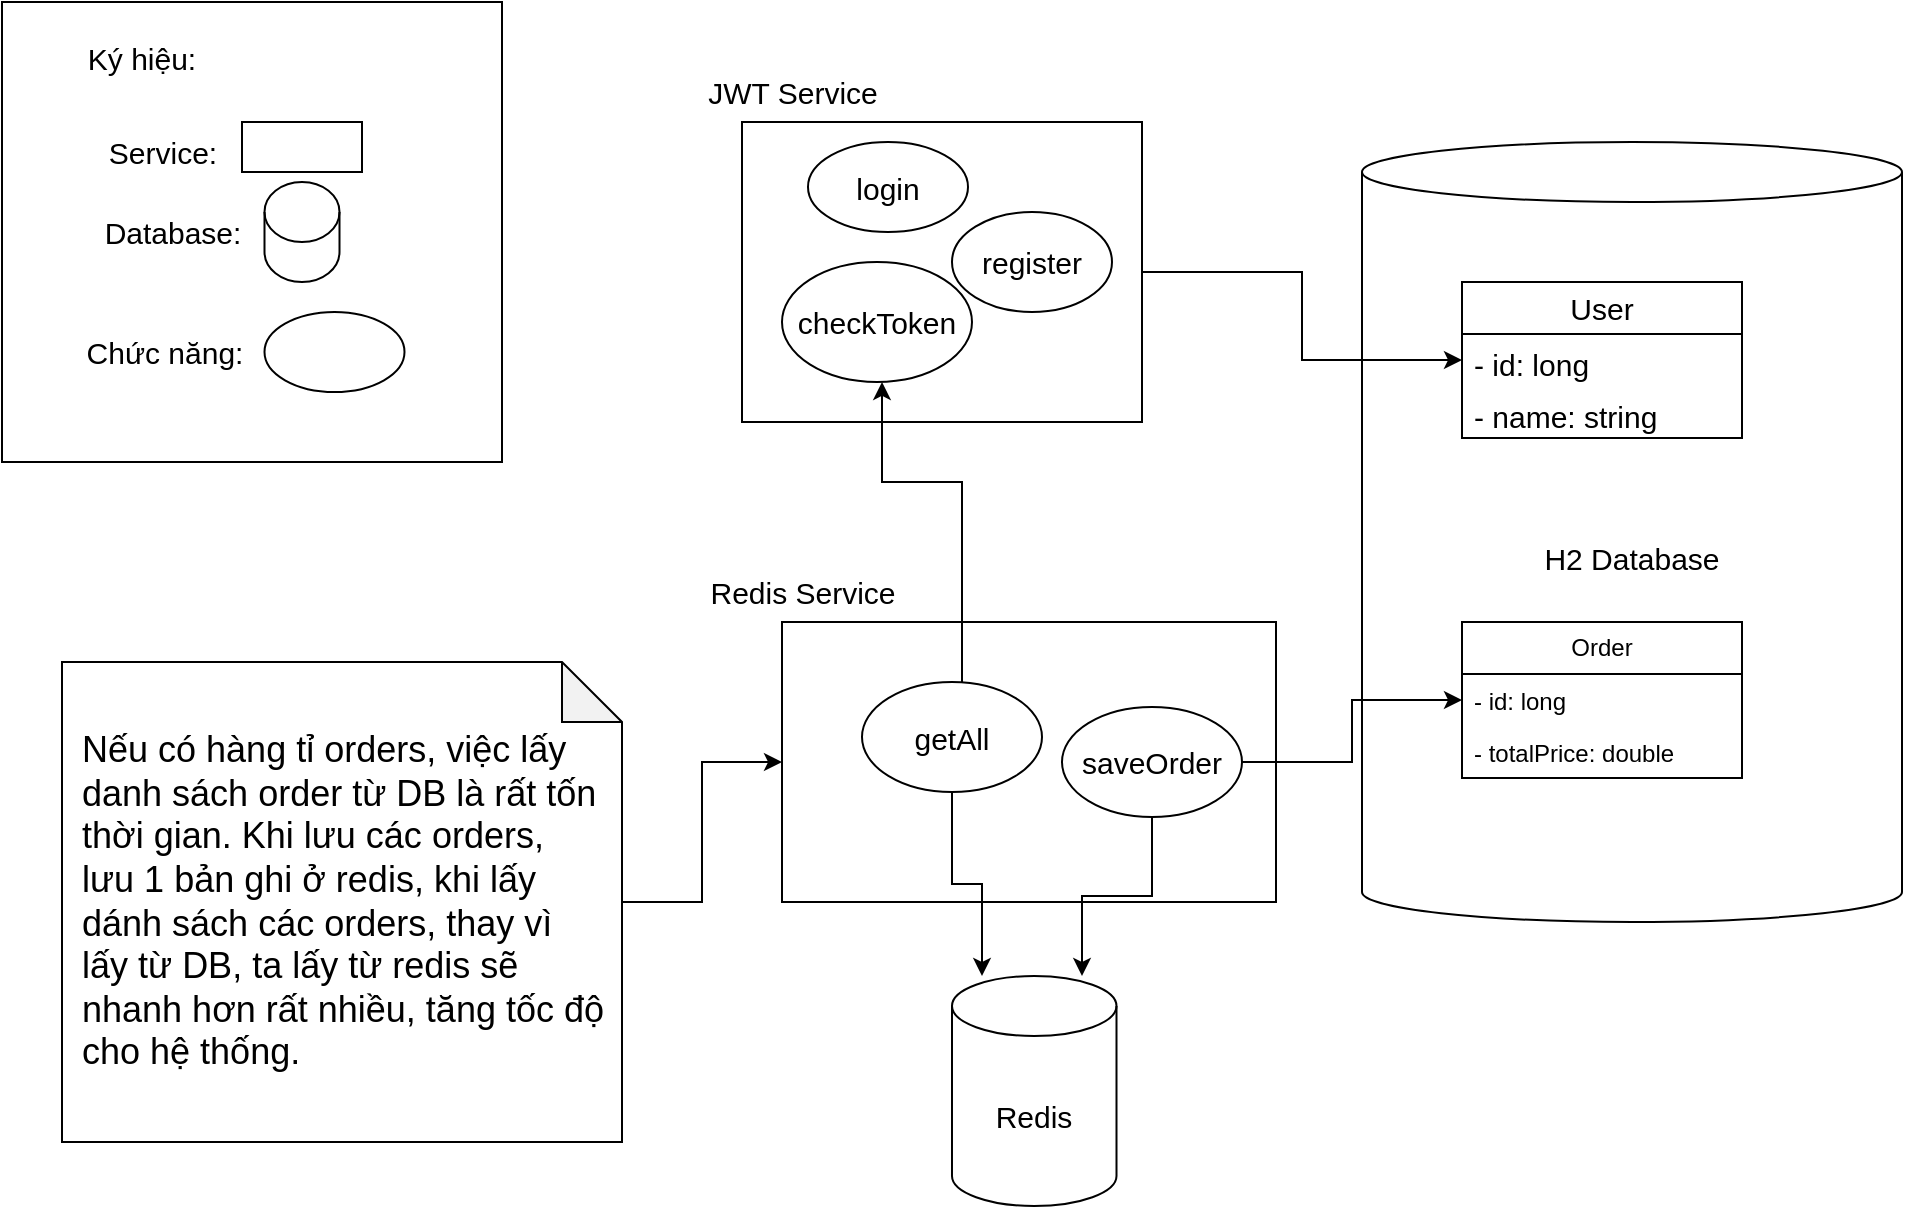 <mxfile version="24.0.2" type="device">
  <diagram name="Trang-1" id="MJt6AZvownJq4jupAgKA">
    <mxGraphModel dx="1226" dy="629" grid="1" gridSize="10" guides="1" tooltips="1" connect="1" arrows="1" fold="1" page="1" pageScale="1" pageWidth="827" pageHeight="1169" math="0" shadow="0">
      <root>
        <mxCell id="0" />
        <mxCell id="1" parent="0" />
        <mxCell id="Lsp_a4wNLQNmTzt4u1o9-22" value="" style="rounded=0;whiteSpace=wrap;html=1;fontSize=15;" parent="1" vertex="1">
          <mxGeometry x="400" y="350" width="247" height="140" as="geometry" />
        </mxCell>
        <mxCell id="Lsp_a4wNLQNmTzt4u1o9-29" value="" style="rounded=0;whiteSpace=wrap;html=1;" parent="1" vertex="1">
          <mxGeometry x="10" y="40" width="250" height="230" as="geometry" />
        </mxCell>
        <mxCell id="Lsp_a4wNLQNmTzt4u1o9-1" value="" style="rounded=0;whiteSpace=wrap;html=1;fontSize=15;" parent="1" vertex="1">
          <mxGeometry x="130" y="100" width="60" height="25" as="geometry" />
        </mxCell>
        <mxCell id="Lsp_a4wNLQNmTzt4u1o9-2" value="Ký hiệu:" style="text;html=1;strokeColor=none;fillColor=none;align=center;verticalAlign=middle;whiteSpace=wrap;rounded=0;fontSize=15;" parent="1" vertex="1">
          <mxGeometry x="50" y="53" width="60" height="30" as="geometry" />
        </mxCell>
        <mxCell id="Lsp_a4wNLQNmTzt4u1o9-3" value="Service:" style="text;html=1;align=center;verticalAlign=middle;resizable=0;points=[];autosize=1;strokeColor=none;fillColor=none;fontSize=15;" parent="1" vertex="1">
          <mxGeometry x="50" y="100" width="80" height="30" as="geometry" />
        </mxCell>
        <mxCell id="Lsp_a4wNLQNmTzt4u1o9-4" value="Database:" style="text;html=1;align=center;verticalAlign=middle;resizable=0;points=[];autosize=1;strokeColor=none;fillColor=none;fontSize=15;" parent="1" vertex="1">
          <mxGeometry x="50" y="140" width="90" height="30" as="geometry" />
        </mxCell>
        <mxCell id="Lsp_a4wNLQNmTzt4u1o9-5" value="" style="shape=cylinder3;whiteSpace=wrap;html=1;boundedLbl=1;backgroundOutline=1;size=15;fontSize=15;" parent="1" vertex="1">
          <mxGeometry x="141.25" y="130" width="37.5" height="50" as="geometry" />
        </mxCell>
        <mxCell id="Lsp_a4wNLQNmTzt4u1o9-6" value="" style="ellipse;whiteSpace=wrap;html=1;fontSize=15;" parent="1" vertex="1">
          <mxGeometry x="141.25" y="195" width="70" height="40" as="geometry" />
        </mxCell>
        <mxCell id="Lsp_a4wNLQNmTzt4u1o9-7" value="Chức năng:" style="text;html=1;align=center;verticalAlign=middle;resizable=0;points=[];autosize=1;strokeColor=none;fillColor=none;fontSize=15;" parent="1" vertex="1">
          <mxGeometry x="41.25" y="200" width="100" height="30" as="geometry" />
        </mxCell>
        <mxCell id="Lsp_a4wNLQNmTzt4u1o9-8" value="" style="rounded=0;whiteSpace=wrap;html=1;fontSize=15;" parent="1" vertex="1">
          <mxGeometry x="380" y="100" width="200" height="150" as="geometry" />
        </mxCell>
        <mxCell id="Lsp_a4wNLQNmTzt4u1o9-9" value="JWT Service" style="text;html=1;align=center;verticalAlign=middle;resizable=0;points=[];autosize=1;strokeColor=none;fillColor=none;fontSize=15;" parent="1" vertex="1">
          <mxGeometry x="350" y="70" width="110" height="30" as="geometry" />
        </mxCell>
        <mxCell id="Lsp_a4wNLQNmTzt4u1o9-10" value="login" style="ellipse;whiteSpace=wrap;html=1;fontSize=15;" parent="1" vertex="1">
          <mxGeometry x="413" y="110" width="80" height="45" as="geometry" />
        </mxCell>
        <mxCell id="Lsp_a4wNLQNmTzt4u1o9-11" value="register" style="ellipse;whiteSpace=wrap;html=1;fontSize=15;" parent="1" vertex="1">
          <mxGeometry x="485" y="145" width="80" height="50" as="geometry" />
        </mxCell>
        <mxCell id="Lsp_a4wNLQNmTzt4u1o9-16" value="H2 Database" style="shape=cylinder3;whiteSpace=wrap;html=1;boundedLbl=1;backgroundOutline=1;size=15;fontSize=15;" parent="1" vertex="1">
          <mxGeometry x="690" y="110" width="270" height="390" as="geometry" />
        </mxCell>
        <mxCell id="Lsp_a4wNLQNmTzt4u1o9-12" value="User" style="swimlane;fontStyle=0;childLayout=stackLayout;horizontal=1;startSize=26;fillColor=none;horizontalStack=0;resizeParent=1;resizeParentMax=0;resizeLast=0;collapsible=1;marginBottom=0;whiteSpace=wrap;html=1;fontSize=15;" parent="1" vertex="1">
          <mxGeometry x="740" y="180" width="140" height="78" as="geometry" />
        </mxCell>
        <mxCell id="Lsp_a4wNLQNmTzt4u1o9-13" value="- id: long" style="text;strokeColor=none;fillColor=none;align=left;verticalAlign=top;spacingLeft=4;spacingRight=4;overflow=hidden;rotatable=0;points=[[0,0.5],[1,0.5]];portConstraint=eastwest;whiteSpace=wrap;html=1;fontSize=15;" parent="Lsp_a4wNLQNmTzt4u1o9-12" vertex="1">
          <mxGeometry y="26" width="140" height="26" as="geometry" />
        </mxCell>
        <mxCell id="Lsp_a4wNLQNmTzt4u1o9-14" value="- name: string" style="text;strokeColor=none;fillColor=none;align=left;verticalAlign=top;spacingLeft=4;spacingRight=4;overflow=hidden;rotatable=0;points=[[0,0.5],[1,0.5]];portConstraint=eastwest;whiteSpace=wrap;html=1;fontSize=15;" parent="Lsp_a4wNLQNmTzt4u1o9-12" vertex="1">
          <mxGeometry y="52" width="140" height="26" as="geometry" />
        </mxCell>
        <mxCell id="Lsp_a4wNLQNmTzt4u1o9-17" style="edgeStyle=orthogonalEdgeStyle;rounded=0;orthogonalLoop=1;jettySize=auto;html=1;fontSize=15;" parent="1" source="Lsp_a4wNLQNmTzt4u1o9-8" target="Lsp_a4wNLQNmTzt4u1o9-12" edge="1">
          <mxGeometry relative="1" as="geometry" />
        </mxCell>
        <mxCell id="QdmU4sj03T_hrc-AFMr3-2" style="edgeStyle=orthogonalEdgeStyle;rounded=0;orthogonalLoop=1;jettySize=auto;html=1;" edge="1" parent="1" source="Lsp_a4wNLQNmTzt4u1o9-24" target="QdmU4sj03T_hrc-AFMr3-1">
          <mxGeometry relative="1" as="geometry">
            <Array as="points">
              <mxPoint x="490" y="280" />
              <mxPoint x="450" y="280" />
            </Array>
          </mxGeometry>
        </mxCell>
        <mxCell id="Lsp_a4wNLQNmTzt4u1o9-23" value="Redis Service" style="text;html=1;align=center;verticalAlign=middle;resizable=0;points=[];autosize=1;strokeColor=none;fillColor=none;fontSize=15;" parent="1" vertex="1">
          <mxGeometry x="350" y="320" width="120" height="30" as="geometry" />
        </mxCell>
        <mxCell id="Lsp_a4wNLQNmTzt4u1o9-24" value="getAll" style="ellipse;whiteSpace=wrap;html=1;fontSize=15;" parent="1" vertex="1">
          <mxGeometry x="440" y="380" width="90" height="55" as="geometry" />
        </mxCell>
        <mxCell id="Lsp_a4wNLQNmTzt4u1o9-28" style="edgeStyle=orthogonalEdgeStyle;rounded=0;orthogonalLoop=1;jettySize=auto;html=1;fontSize=15;" parent="1" source="Lsp_a4wNLQNmTzt4u1o9-27" target="Lsp_a4wNLQNmTzt4u1o9-22" edge="1">
          <mxGeometry relative="1" as="geometry" />
        </mxCell>
        <mxCell id="Lsp_a4wNLQNmTzt4u1o9-27" value="Nếu có hàng tỉ orders, việc lấy danh sách order từ DB là rất tốn thời gian. Khi lưu các orders, lưu 1 bản ghi ở redis, khi lấy dánh sách các orders, thay vì lấy từ DB, ta lấy từ redis sẽ nhanh hơn rất nhiều, tăng tốc độ cho hệ thống." style="shape=note;whiteSpace=wrap;html=1;backgroundOutline=1;darkOpacity=0.05;fontSize=18;align=left;spacing=10;" parent="1" vertex="1">
          <mxGeometry x="40" y="370" width="280" height="240" as="geometry" />
        </mxCell>
        <mxCell id="Lsp_a4wNLQNmTzt4u1o9-32" value="Order" style="swimlane;fontStyle=0;childLayout=stackLayout;horizontal=1;startSize=26;fillColor=none;horizontalStack=0;resizeParent=1;resizeParentMax=0;resizeLast=0;collapsible=1;marginBottom=0;whiteSpace=wrap;html=1;" parent="1" vertex="1">
          <mxGeometry x="740" y="350" width="140" height="78" as="geometry" />
        </mxCell>
        <mxCell id="Lsp_a4wNLQNmTzt4u1o9-33" value="- id: long" style="text;strokeColor=none;fillColor=none;align=left;verticalAlign=top;spacingLeft=4;spacingRight=4;overflow=hidden;rotatable=0;points=[[0,0.5],[1,0.5]];portConstraint=eastwest;whiteSpace=wrap;html=1;" parent="Lsp_a4wNLQNmTzt4u1o9-32" vertex="1">
          <mxGeometry y="26" width="140" height="26" as="geometry" />
        </mxCell>
        <mxCell id="Lsp_a4wNLQNmTzt4u1o9-36" value="- totalPrice: double" style="text;strokeColor=none;fillColor=none;align=left;verticalAlign=top;spacingLeft=4;spacingRight=4;overflow=hidden;rotatable=0;points=[[0,0.5],[1,0.5]];portConstraint=eastwest;whiteSpace=wrap;html=1;" parent="Lsp_a4wNLQNmTzt4u1o9-32" vertex="1">
          <mxGeometry y="52" width="140" height="26" as="geometry" />
        </mxCell>
        <mxCell id="QdmU4sj03T_hrc-AFMr3-1" value="checkToken" style="ellipse;whiteSpace=wrap;html=1;fontStyle=0;fontSize=15;" vertex="1" parent="1">
          <mxGeometry x="400" y="170" width="95" height="60" as="geometry" />
        </mxCell>
        <mxCell id="QdmU4sj03T_hrc-AFMr3-7" style="edgeStyle=orthogonalEdgeStyle;rounded=0;orthogonalLoop=1;jettySize=auto;html=1;" edge="1" parent="1" source="QdmU4sj03T_hrc-AFMr3-4" target="QdmU4sj03T_hrc-AFMr3-5">
          <mxGeometry relative="1" as="geometry">
            <Array as="points">
              <mxPoint x="585" y="487" />
              <mxPoint x="550" y="487" />
            </Array>
          </mxGeometry>
        </mxCell>
        <mxCell id="QdmU4sj03T_hrc-AFMr3-8" style="edgeStyle=orthogonalEdgeStyle;rounded=0;orthogonalLoop=1;jettySize=auto;html=1;" edge="1" parent="1" source="QdmU4sj03T_hrc-AFMr3-4" target="Lsp_a4wNLQNmTzt4u1o9-32">
          <mxGeometry relative="1" as="geometry" />
        </mxCell>
        <mxCell id="QdmU4sj03T_hrc-AFMr3-4" value="saveOrder" style="ellipse;whiteSpace=wrap;html=1;fontSize=15;" vertex="1" parent="1">
          <mxGeometry x="540" y="392.5" width="90" height="55" as="geometry" />
        </mxCell>
        <mxCell id="QdmU4sj03T_hrc-AFMr3-5" value="Redis" style="shape=cylinder3;whiteSpace=wrap;html=1;boundedLbl=1;backgroundOutline=1;size=15;fontSize=15;" vertex="1" parent="1">
          <mxGeometry x="485" y="527" width="82.25" height="115" as="geometry" />
        </mxCell>
        <mxCell id="QdmU4sj03T_hrc-AFMr3-6" style="edgeStyle=orthogonalEdgeStyle;rounded=0;orthogonalLoop=1;jettySize=auto;html=1;" edge="1" parent="1" source="Lsp_a4wNLQNmTzt4u1o9-24" target="QdmU4sj03T_hrc-AFMr3-5">
          <mxGeometry relative="1" as="geometry">
            <Array as="points">
              <mxPoint x="485" y="481" />
              <mxPoint x="500" y="481" />
            </Array>
          </mxGeometry>
        </mxCell>
      </root>
    </mxGraphModel>
  </diagram>
</mxfile>
